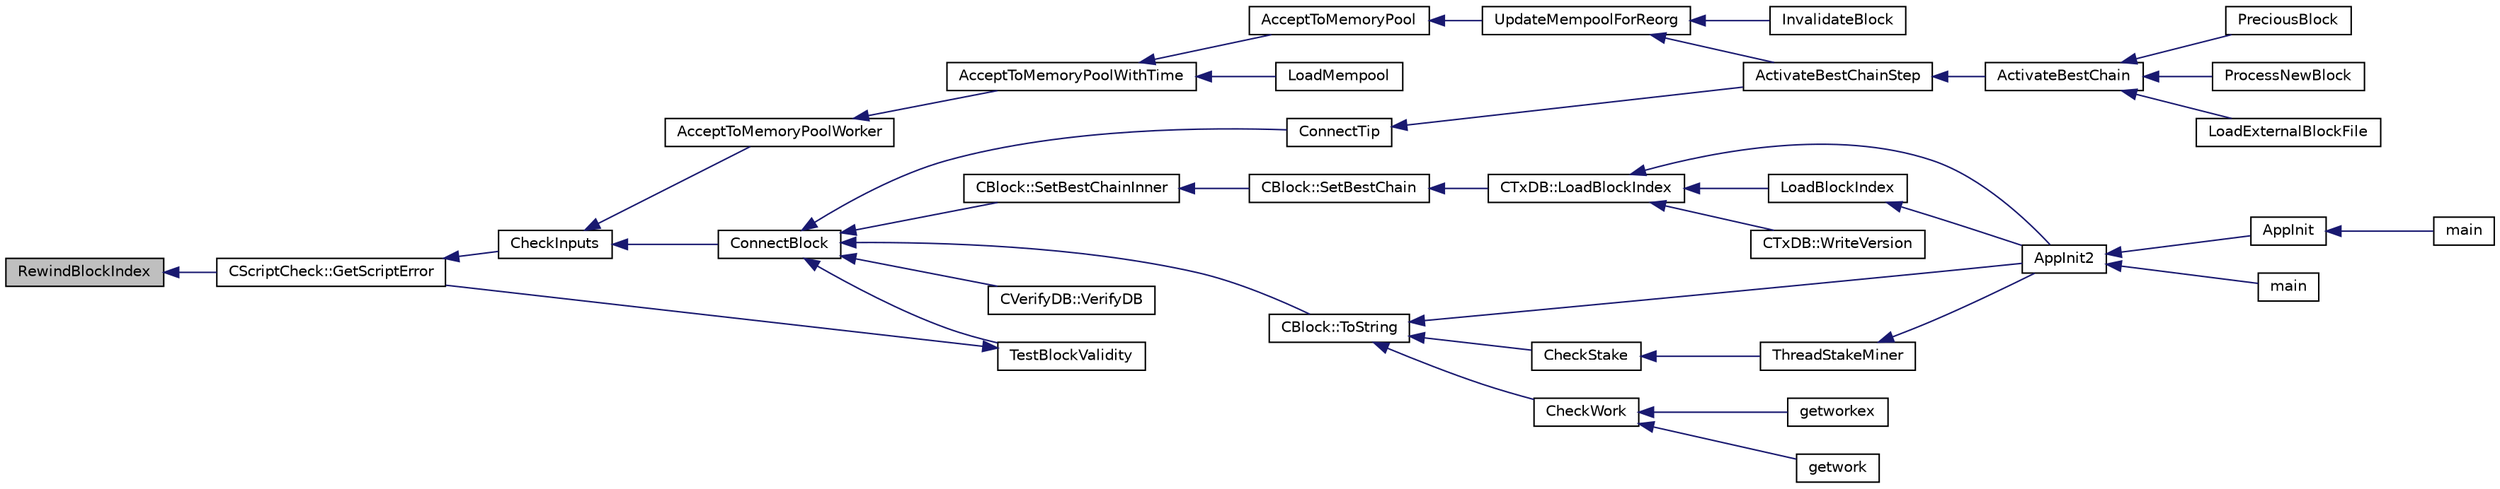 digraph "RewindBlockIndex"
{
  edge [fontname="Helvetica",fontsize="10",labelfontname="Helvetica",labelfontsize="10"];
  node [fontname="Helvetica",fontsize="10",shape=record];
  rankdir="LR";
  Node2858 [label="RewindBlockIndex",height=0.2,width=0.4,color="black", fillcolor="grey75", style="filled", fontcolor="black"];
  Node2858 -> Node2859 [dir="back",color="midnightblue",fontsize="10",style="solid",fontname="Helvetica"];
  Node2859 [label="CScriptCheck::GetScriptError",height=0.2,width=0.4,color="black", fillcolor="white", style="filled",URL="$df/d12/class_c_script_check.html#a1340496c37e521c253606b5957173afd"];
  Node2859 -> Node2860 [dir="back",color="midnightblue",fontsize="10",style="solid",fontname="Helvetica"];
  Node2860 [label="CheckInputs",height=0.2,width=0.4,color="black", fillcolor="white", style="filled",URL="$dd/d7d/validation_8cpp.html#a48897c72856156ef5606fc27fe1954f3",tooltip="Check whether all inputs of this transaction are valid (no double spends, scripts & sigs..."];
  Node2860 -> Node2861 [dir="back",color="midnightblue",fontsize="10",style="solid",fontname="Helvetica"];
  Node2861 [label="AcceptToMemoryPoolWorker",height=0.2,width=0.4,color="black", fillcolor="white", style="filled",URL="$dd/d7d/validation_8cpp.html#a274b0623037c72315662a07ecf760176"];
  Node2861 -> Node2862 [dir="back",color="midnightblue",fontsize="10",style="solid",fontname="Helvetica"];
  Node2862 [label="AcceptToMemoryPoolWithTime",height=0.2,width=0.4,color="black", fillcolor="white", style="filled",URL="$dd/d7d/validation_8cpp.html#a7e5d2eb678cdda338b2dc803a2d4999f",tooltip="(try to) add transaction to memory pool with a specified acceptance time "];
  Node2862 -> Node2863 [dir="back",color="midnightblue",fontsize="10",style="solid",fontname="Helvetica"];
  Node2863 [label="AcceptToMemoryPool",height=0.2,width=0.4,color="black", fillcolor="white", style="filled",URL="$db/d38/validation_8h.html#a25cdf856fb2107e0e96fd6bf4c0619cb",tooltip="(try to) add transaction to memory pool plTxnReplaced will be appended to with all transactions repla..."];
  Node2863 -> Node2864 [dir="back",color="midnightblue",fontsize="10",style="solid",fontname="Helvetica"];
  Node2864 [label="UpdateMempoolForReorg",height=0.2,width=0.4,color="black", fillcolor="white", style="filled",URL="$dd/d7d/validation_8cpp.html#aaa1204b724d7b62f09ef22df4c6a592d"];
  Node2864 -> Node2865 [dir="back",color="midnightblue",fontsize="10",style="solid",fontname="Helvetica"];
  Node2865 [label="ActivateBestChainStep",height=0.2,width=0.4,color="black", fillcolor="white", style="filled",URL="$dd/d7d/validation_8cpp.html#a4e2b817360d39dc766271f51fc146c96",tooltip="Try to make some progress towards making pindexMostWork the active block. "];
  Node2865 -> Node2866 [dir="back",color="midnightblue",fontsize="10",style="solid",fontname="Helvetica"];
  Node2866 [label="ActivateBestChain",height=0.2,width=0.4,color="black", fillcolor="white", style="filled",URL="$db/d38/validation_8h.html#a81d9ced51eb72d4df66abddb00318b64",tooltip="Find the best known block, and make it the tip of the block chain. "];
  Node2866 -> Node2867 [dir="back",color="midnightblue",fontsize="10",style="solid",fontname="Helvetica"];
  Node2867 [label="PreciousBlock",height=0.2,width=0.4,color="black", fillcolor="white", style="filled",URL="$db/d38/validation_8h.html#a04e493dc156338a1b2f457f7a7feaaa9",tooltip="Mark a block as precious and reorganize. "];
  Node2866 -> Node2868 [dir="back",color="midnightblue",fontsize="10",style="solid",fontname="Helvetica"];
  Node2868 [label="ProcessNewBlock",height=0.2,width=0.4,color="black", fillcolor="white", style="filled",URL="$db/d38/validation_8h.html#a290fce59049c0951b8eb73f0129bf6f0",tooltip="Process an incoming block. "];
  Node2866 -> Node2869 [dir="back",color="midnightblue",fontsize="10",style="solid",fontname="Helvetica"];
  Node2869 [label="LoadExternalBlockFile",height=0.2,width=0.4,color="black", fillcolor="white", style="filled",URL="$db/d38/validation_8h.html#a2233339a13d09038cf2e46f4d0144be4",tooltip="Import blocks from an external file. "];
  Node2864 -> Node2870 [dir="back",color="midnightblue",fontsize="10",style="solid",fontname="Helvetica"];
  Node2870 [label="InvalidateBlock",height=0.2,width=0.4,color="black", fillcolor="white", style="filled",URL="$db/d38/validation_8h.html#adf70cddb5b3b3218a7f22da08dc4a456",tooltip="Mark a block as invalid. "];
  Node2862 -> Node2871 [dir="back",color="midnightblue",fontsize="10",style="solid",fontname="Helvetica"];
  Node2871 [label="LoadMempool",height=0.2,width=0.4,color="black", fillcolor="white", style="filled",URL="$db/d38/validation_8h.html#adea951730b49ef41e5390df5be8d3f1b",tooltip="Load the mempool from disk. "];
  Node2860 -> Node2872 [dir="back",color="midnightblue",fontsize="10",style="solid",fontname="Helvetica"];
  Node2872 [label="ConnectBlock",height=0.2,width=0.4,color="black", fillcolor="white", style="filled",URL="$dd/d7d/validation_8cpp.html#afafbb35ee38b98e832fcb8b159942055",tooltip="Apply the effects of this block (with given index) on the UTXO set represented by coins..."];
  Node2872 -> Node2873 [dir="back",color="midnightblue",fontsize="10",style="solid",fontname="Helvetica"];
  Node2873 [label="CBlock::SetBestChainInner",height=0.2,width=0.4,color="black", fillcolor="white", style="filled",URL="$d3/d51/class_c_block.html#a82c90ccbecf89a38ff56d8429514e2c2"];
  Node2873 -> Node2874 [dir="back",color="midnightblue",fontsize="10",style="solid",fontname="Helvetica"];
  Node2874 [label="CBlock::SetBestChain",height=0.2,width=0.4,color="black", fillcolor="white", style="filled",URL="$d3/d51/class_c_block.html#a6e308b2d75d1cfc4a75eda36feb60ca1"];
  Node2874 -> Node2875 [dir="back",color="midnightblue",fontsize="10",style="solid",fontname="Helvetica"];
  Node2875 [label="CTxDB::LoadBlockIndex",height=0.2,width=0.4,color="black", fillcolor="white", style="filled",URL="$d9/d8d/class_c_tx_d_b.html#abcb9df0821d996f811f6604b452a26a0"];
  Node2875 -> Node2876 [dir="back",color="midnightblue",fontsize="10",style="solid",fontname="Helvetica"];
  Node2876 [label="AppInit2",height=0.2,width=0.4,color="black", fillcolor="white", style="filled",URL="$d8/dc0/init_8h.html#a1a4c1bfbf6ba1db77e988b89b9cadfd3",tooltip="Initialize ion. "];
  Node2876 -> Node2877 [dir="back",color="midnightblue",fontsize="10",style="solid",fontname="Helvetica"];
  Node2877 [label="AppInit",height=0.2,width=0.4,color="black", fillcolor="white", style="filled",URL="$d4/d35/iond_8cpp.html#ac59316b767e6984e1285f0531275286b"];
  Node2877 -> Node2878 [dir="back",color="midnightblue",fontsize="10",style="solid",fontname="Helvetica"];
  Node2878 [label="main",height=0.2,width=0.4,color="black", fillcolor="white", style="filled",URL="$d4/d35/iond_8cpp.html#a0ddf1224851353fc92bfbff6f499fa97"];
  Node2876 -> Node2879 [dir="back",color="midnightblue",fontsize="10",style="solid",fontname="Helvetica"];
  Node2879 [label="main",height=0.2,width=0.4,color="black", fillcolor="white", style="filled",URL="$d5/d2d/ion_8cpp.html#a0ddf1224851353fc92bfbff6f499fa97"];
  Node2875 -> Node2880 [dir="back",color="midnightblue",fontsize="10",style="solid",fontname="Helvetica"];
  Node2880 [label="LoadBlockIndex",height=0.2,width=0.4,color="black", fillcolor="white", style="filled",URL="$d4/dbf/main_8h.html#a367f303d34b8a5501ac4d77bebab578c"];
  Node2880 -> Node2876 [dir="back",color="midnightblue",fontsize="10",style="solid",fontname="Helvetica"];
  Node2875 -> Node2881 [dir="back",color="midnightblue",fontsize="10",style="solid",fontname="Helvetica"];
  Node2881 [label="CTxDB::WriteVersion",height=0.2,width=0.4,color="black", fillcolor="white", style="filled",URL="$d9/d8d/class_c_tx_d_b.html#aa30dbf235b1c229896097e1eb1ea9520"];
  Node2872 -> Node2882 [dir="back",color="midnightblue",fontsize="10",style="solid",fontname="Helvetica"];
  Node2882 [label="CBlock::ToString",height=0.2,width=0.4,color="black", fillcolor="white", style="filled",URL="$d3/d51/class_c_block.html#a0e8a98f10831c00ae76b3a831c4804e5"];
  Node2882 -> Node2876 [dir="back",color="midnightblue",fontsize="10",style="solid",fontname="Helvetica"];
  Node2882 -> Node2883 [dir="back",color="midnightblue",fontsize="10",style="solid",fontname="Helvetica"];
  Node2883 [label="CheckWork",height=0.2,width=0.4,color="black", fillcolor="white", style="filled",URL="$de/d13/miner_8h.html#aadd8a05aa6d8fae1c0f4daa5e971a12a",tooltip="Check mined proof-of-work block. "];
  Node2883 -> Node2884 [dir="back",color="midnightblue",fontsize="10",style="solid",fontname="Helvetica"];
  Node2884 [label="getworkex",height=0.2,width=0.4,color="black", fillcolor="white", style="filled",URL="$d4/ddd/rpcmining_8cpp.html#aa40f86dc468a3f2ef4a3bba99e20a069"];
  Node2883 -> Node2885 [dir="back",color="midnightblue",fontsize="10",style="solid",fontname="Helvetica"];
  Node2885 [label="getwork",height=0.2,width=0.4,color="black", fillcolor="white", style="filled",URL="$d4/ddd/rpcmining_8cpp.html#a356be62c93d38267a7da9e1cb644d547"];
  Node2882 -> Node2886 [dir="back",color="midnightblue",fontsize="10",style="solid",fontname="Helvetica"];
  Node2886 [label="CheckStake",height=0.2,width=0.4,color="black", fillcolor="white", style="filled",URL="$de/d13/miner_8h.html#a68be4bcfa03b86095641eac5ca996fed",tooltip="Check mined proof-of-stake block. "];
  Node2886 -> Node2887 [dir="back",color="midnightblue",fontsize="10",style="solid",fontname="Helvetica"];
  Node2887 [label="ThreadStakeMiner",height=0.2,width=0.4,color="black", fillcolor="white", style="filled",URL="$d6/de3/miner_8cpp.html#a31faece5ef0e403969b3d3debd79b352"];
  Node2887 -> Node2876 [dir="back",color="midnightblue",fontsize="10",style="solid",fontname="Helvetica"];
  Node2872 -> Node2888 [dir="back",color="midnightblue",fontsize="10",style="solid",fontname="Helvetica"];
  Node2888 [label="ConnectTip",height=0.2,width=0.4,color="black", fillcolor="white", style="filled",URL="$dd/d7d/validation_8cpp.html#a6aed3630ddc1f0822daf257250d4799a",tooltip="Connect a new block to chainActive. "];
  Node2888 -> Node2865 [dir="back",color="midnightblue",fontsize="10",style="solid",fontname="Helvetica"];
  Node2872 -> Node2889 [dir="back",color="midnightblue",fontsize="10",style="solid",fontname="Helvetica"];
  Node2889 [label="TestBlockValidity",height=0.2,width=0.4,color="black", fillcolor="white", style="filled",URL="$db/d38/validation_8h.html#a12c39e969c9077605ae8a91730fb78d3",tooltip="Check a block is completely valid from start to finish (only works on top of our current best block..."];
  Node2889 -> Node2859 [dir="back",color="midnightblue",fontsize="10",style="solid",fontname="Helvetica"];
  Node2872 -> Node2890 [dir="back",color="midnightblue",fontsize="10",style="solid",fontname="Helvetica"];
  Node2890 [label="CVerifyDB::VerifyDB",height=0.2,width=0.4,color="black", fillcolor="white", style="filled",URL="$d7/da0/class_c_verify_d_b.html#af12e07230f20d23cf01d417d0e785c49"];
}
